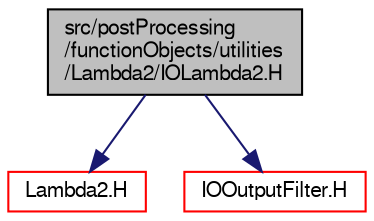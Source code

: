 digraph "src/postProcessing/functionObjects/utilities/Lambda2/IOLambda2.H"
{
  bgcolor="transparent";
  edge [fontname="FreeSans",fontsize="10",labelfontname="FreeSans",labelfontsize="10"];
  node [fontname="FreeSans",fontsize="10",shape=record];
  Node0 [label="src/postProcessing\l/functionObjects/utilities\l/Lambda2/IOLambda2.H",height=0.2,width=0.4,color="black", fillcolor="grey75", style="filled", fontcolor="black"];
  Node0 -> Node1 [color="midnightblue",fontsize="10",style="solid",fontname="FreeSans"];
  Node1 [label="Lambda2.H",height=0.2,width=0.4,color="red",URL="$a13757.html"];
  Node0 -> Node68 [color="midnightblue",fontsize="10",style="solid",fontname="FreeSans"];
  Node68 [label="IOOutputFilter.H",height=0.2,width=0.4,color="red",URL="$a08969.html"];
}
